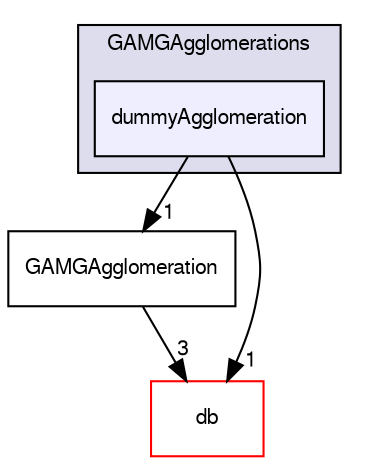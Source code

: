 digraph "src/OpenFOAM/matrices/lduMatrix/solvers/GAMG/GAMGAgglomerations/dummyAgglomeration" {
  bgcolor=transparent;
  compound=true
  node [ fontsize="10", fontname="FreeSans"];
  edge [ labelfontsize="10", labelfontname="FreeSans"];
  subgraph clusterdir_a924fc5b9b02d4bfaf9b6fb6bcc671ab {
    graph [ bgcolor="#ddddee", pencolor="black", label="GAMGAgglomerations" fontname="FreeSans", fontsize="10", URL="dir_a924fc5b9b02d4bfaf9b6fb6bcc671ab.html"]
  dir_b00d3d3a2d0bc95de7a9a4e141c8985f [shape=box, label="dummyAgglomeration", style="filled", fillcolor="#eeeeff", pencolor="black", URL="dir_b00d3d3a2d0bc95de7a9a4e141c8985f.html"];
  }
  dir_b5599fb2c4dec7f26687217d7b2b7eda [shape=box label="GAMGAgglomeration" URL="dir_b5599fb2c4dec7f26687217d7b2b7eda.html"];
  dir_63c634f7a7cfd679ac26c67fb30fc32f [shape=box label="db" color="red" URL="dir_63c634f7a7cfd679ac26c67fb30fc32f.html"];
  dir_b00d3d3a2d0bc95de7a9a4e141c8985f->dir_b5599fb2c4dec7f26687217d7b2b7eda [headlabel="1", labeldistance=1.5 headhref="dir_001988_001989.html"];
  dir_b00d3d3a2d0bc95de7a9a4e141c8985f->dir_63c634f7a7cfd679ac26c67fb30fc32f [headlabel="1", labeldistance=1.5 headhref="dir_001988_001761.html"];
  dir_b5599fb2c4dec7f26687217d7b2b7eda->dir_63c634f7a7cfd679ac26c67fb30fc32f [headlabel="3", labeldistance=1.5 headhref="dir_001989_001761.html"];
}
